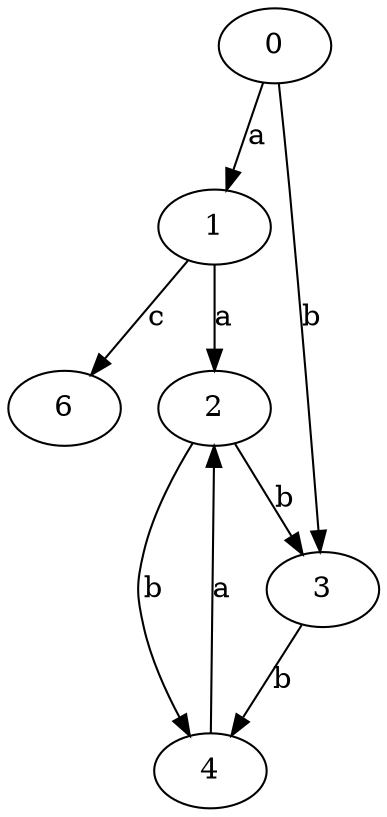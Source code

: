 strict digraph  {
1;
2;
3;
0;
4;
6;
1 -> 2  [label=a];
1 -> 6  [label=c];
2 -> 3  [label=b];
2 -> 4  [label=b];
3 -> 4  [label=b];
0 -> 1  [label=a];
0 -> 3  [label=b];
4 -> 2  [label=a];
}
